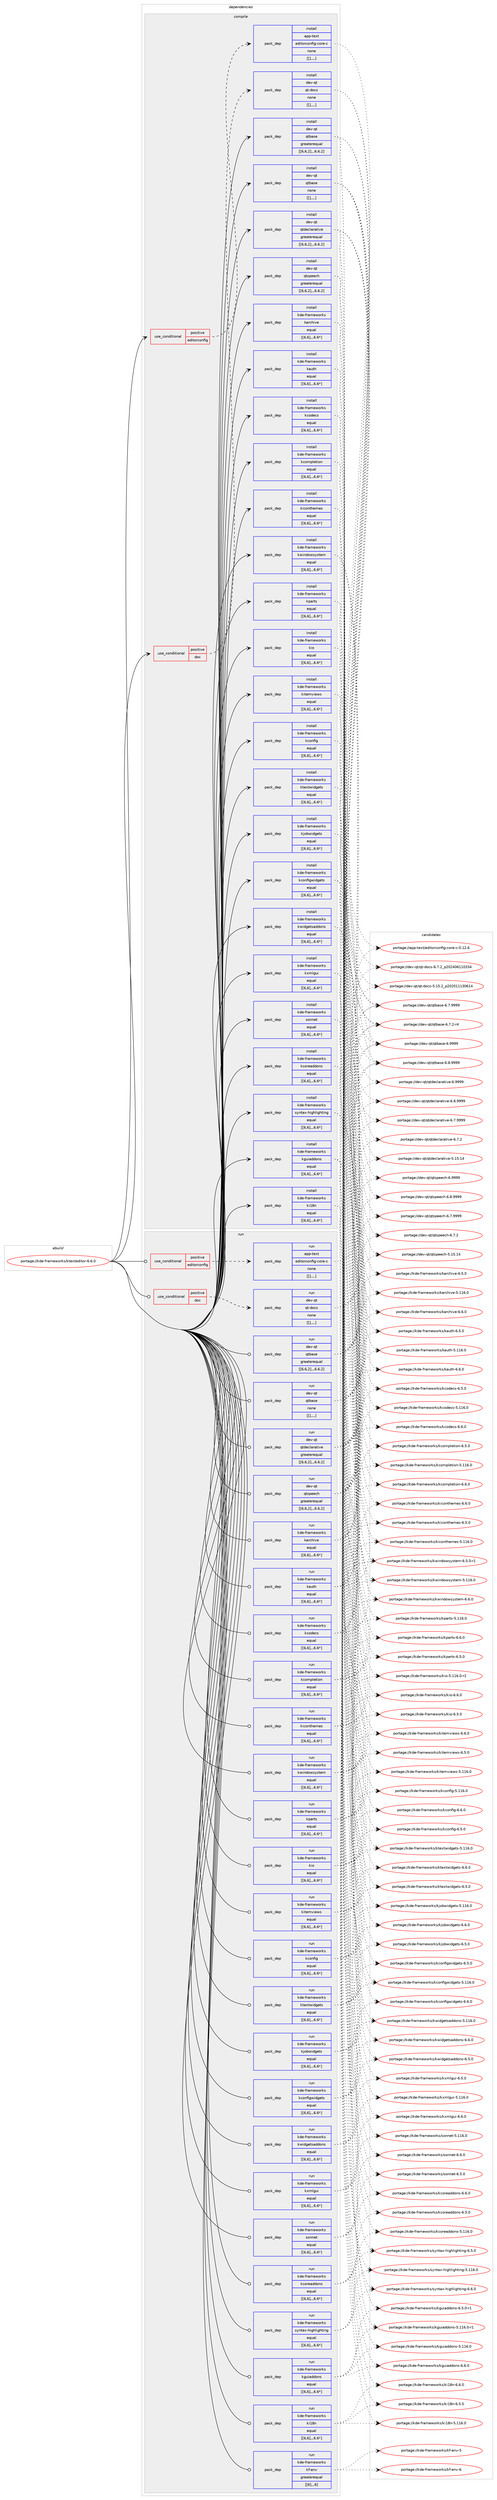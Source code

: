 digraph prolog {

# *************
# Graph options
# *************

newrank=true;
concentrate=true;
compound=true;
graph [rankdir=LR,fontname=Helvetica,fontsize=10,ranksep=1.5];#, ranksep=2.5, nodesep=0.2];
edge  [arrowhead=vee];
node  [fontname=Helvetica,fontsize=10];

# **********
# The ebuild
# **********

subgraph cluster_leftcol {
color=gray;
label=<<i>ebuild</i>>;
id [label="portage://kde-frameworks/ktexteditor-6.6.0", color=red, width=4, href="../kde-frameworks/ktexteditor-6.6.0.svg"];
}

# ****************
# The dependencies
# ****************

subgraph cluster_midcol {
color=gray;
label=<<i>dependencies</i>>;
subgraph cluster_compile {
fillcolor="#eeeeee";
style=filled;
label=<<i>compile</i>>;
subgraph cond70441 {
dependency275736 [label=<<TABLE BORDER="0" CELLBORDER="1" CELLSPACING="0" CELLPADDING="4"><TR><TD ROWSPAN="3" CELLPADDING="10">use_conditional</TD></TR><TR><TD>positive</TD></TR><TR><TD>doc</TD></TR></TABLE>>, shape=none, color=red];
subgraph pack203178 {
dependency275737 [label=<<TABLE BORDER="0" CELLBORDER="1" CELLSPACING="0" CELLPADDING="4" WIDTH="220"><TR><TD ROWSPAN="6" CELLPADDING="30">pack_dep</TD></TR><TR><TD WIDTH="110">install</TD></TR><TR><TD>dev-qt</TD></TR><TR><TD>qt-docs</TD></TR><TR><TD>none</TD></TR><TR><TD>[[],,,,]</TD></TR></TABLE>>, shape=none, color=blue];
}
dependency275736:e -> dependency275737:w [weight=20,style="dashed",arrowhead="vee"];
}
id:e -> dependency275736:w [weight=20,style="solid",arrowhead="vee"];
subgraph cond70442 {
dependency275738 [label=<<TABLE BORDER="0" CELLBORDER="1" CELLSPACING="0" CELLPADDING="4"><TR><TD ROWSPAN="3" CELLPADDING="10">use_conditional</TD></TR><TR><TD>positive</TD></TR><TR><TD>editorconfig</TD></TR></TABLE>>, shape=none, color=red];
subgraph pack203179 {
dependency275739 [label=<<TABLE BORDER="0" CELLBORDER="1" CELLSPACING="0" CELLPADDING="4" WIDTH="220"><TR><TD ROWSPAN="6" CELLPADDING="30">pack_dep</TD></TR><TR><TD WIDTH="110">install</TD></TR><TR><TD>app-text</TD></TR><TR><TD>editorconfig-core-c</TD></TR><TR><TD>none</TD></TR><TR><TD>[[],,,,]</TD></TR></TABLE>>, shape=none, color=blue];
}
dependency275738:e -> dependency275739:w [weight=20,style="dashed",arrowhead="vee"];
}
id:e -> dependency275738:w [weight=20,style="solid",arrowhead="vee"];
subgraph pack203180 {
dependency275740 [label=<<TABLE BORDER="0" CELLBORDER="1" CELLSPACING="0" CELLPADDING="4" WIDTH="220"><TR><TD ROWSPAN="6" CELLPADDING="30">pack_dep</TD></TR><TR><TD WIDTH="110">install</TD></TR><TR><TD>dev-qt</TD></TR><TR><TD>qtbase</TD></TR><TR><TD>greaterequal</TD></TR><TR><TD>[[6,6,2],,,6.6.2]</TD></TR></TABLE>>, shape=none, color=blue];
}
id:e -> dependency275740:w [weight=20,style="solid",arrowhead="vee"];
subgraph pack203181 {
dependency275741 [label=<<TABLE BORDER="0" CELLBORDER="1" CELLSPACING="0" CELLPADDING="4" WIDTH="220"><TR><TD ROWSPAN="6" CELLPADDING="30">pack_dep</TD></TR><TR><TD WIDTH="110">install</TD></TR><TR><TD>dev-qt</TD></TR><TR><TD>qtbase</TD></TR><TR><TD>none</TD></TR><TR><TD>[[],,,,]</TD></TR></TABLE>>, shape=none, color=blue];
}
id:e -> dependency275741:w [weight=20,style="solid",arrowhead="vee"];
subgraph pack203182 {
dependency275742 [label=<<TABLE BORDER="0" CELLBORDER="1" CELLSPACING="0" CELLPADDING="4" WIDTH="220"><TR><TD ROWSPAN="6" CELLPADDING="30">pack_dep</TD></TR><TR><TD WIDTH="110">install</TD></TR><TR><TD>dev-qt</TD></TR><TR><TD>qtdeclarative</TD></TR><TR><TD>greaterequal</TD></TR><TR><TD>[[6,6,2],,,6.6.2]</TD></TR></TABLE>>, shape=none, color=blue];
}
id:e -> dependency275742:w [weight=20,style="solid",arrowhead="vee"];
subgraph pack203183 {
dependency275743 [label=<<TABLE BORDER="0" CELLBORDER="1" CELLSPACING="0" CELLPADDING="4" WIDTH="220"><TR><TD ROWSPAN="6" CELLPADDING="30">pack_dep</TD></TR><TR><TD WIDTH="110">install</TD></TR><TR><TD>dev-qt</TD></TR><TR><TD>qtspeech</TD></TR><TR><TD>greaterequal</TD></TR><TR><TD>[[6,6,2],,,6.6.2]</TD></TR></TABLE>>, shape=none, color=blue];
}
id:e -> dependency275743:w [weight=20,style="solid",arrowhead="vee"];
subgraph pack203184 {
dependency275744 [label=<<TABLE BORDER="0" CELLBORDER="1" CELLSPACING="0" CELLPADDING="4" WIDTH="220"><TR><TD ROWSPAN="6" CELLPADDING="30">pack_dep</TD></TR><TR><TD WIDTH="110">install</TD></TR><TR><TD>kde-frameworks</TD></TR><TR><TD>karchive</TD></TR><TR><TD>equal</TD></TR><TR><TD>[[6,6],,,6.6*]</TD></TR></TABLE>>, shape=none, color=blue];
}
id:e -> dependency275744:w [weight=20,style="solid",arrowhead="vee"];
subgraph pack203185 {
dependency275745 [label=<<TABLE BORDER="0" CELLBORDER="1" CELLSPACING="0" CELLPADDING="4" WIDTH="220"><TR><TD ROWSPAN="6" CELLPADDING="30">pack_dep</TD></TR><TR><TD WIDTH="110">install</TD></TR><TR><TD>kde-frameworks</TD></TR><TR><TD>kauth</TD></TR><TR><TD>equal</TD></TR><TR><TD>[[6,6],,,6.6*]</TD></TR></TABLE>>, shape=none, color=blue];
}
id:e -> dependency275745:w [weight=20,style="solid",arrowhead="vee"];
subgraph pack203186 {
dependency275746 [label=<<TABLE BORDER="0" CELLBORDER="1" CELLSPACING="0" CELLPADDING="4" WIDTH="220"><TR><TD ROWSPAN="6" CELLPADDING="30">pack_dep</TD></TR><TR><TD WIDTH="110">install</TD></TR><TR><TD>kde-frameworks</TD></TR><TR><TD>kcodecs</TD></TR><TR><TD>equal</TD></TR><TR><TD>[[6,6],,,6.6*]</TD></TR></TABLE>>, shape=none, color=blue];
}
id:e -> dependency275746:w [weight=20,style="solid",arrowhead="vee"];
subgraph pack203187 {
dependency275747 [label=<<TABLE BORDER="0" CELLBORDER="1" CELLSPACING="0" CELLPADDING="4" WIDTH="220"><TR><TD ROWSPAN="6" CELLPADDING="30">pack_dep</TD></TR><TR><TD WIDTH="110">install</TD></TR><TR><TD>kde-frameworks</TD></TR><TR><TD>kcompletion</TD></TR><TR><TD>equal</TD></TR><TR><TD>[[6,6],,,6.6*]</TD></TR></TABLE>>, shape=none, color=blue];
}
id:e -> dependency275747:w [weight=20,style="solid",arrowhead="vee"];
subgraph pack203188 {
dependency275748 [label=<<TABLE BORDER="0" CELLBORDER="1" CELLSPACING="0" CELLPADDING="4" WIDTH="220"><TR><TD ROWSPAN="6" CELLPADDING="30">pack_dep</TD></TR><TR><TD WIDTH="110">install</TD></TR><TR><TD>kde-frameworks</TD></TR><TR><TD>kconfig</TD></TR><TR><TD>equal</TD></TR><TR><TD>[[6,6],,,6.6*]</TD></TR></TABLE>>, shape=none, color=blue];
}
id:e -> dependency275748:w [weight=20,style="solid",arrowhead="vee"];
subgraph pack203189 {
dependency275749 [label=<<TABLE BORDER="0" CELLBORDER="1" CELLSPACING="0" CELLPADDING="4" WIDTH="220"><TR><TD ROWSPAN="6" CELLPADDING="30">pack_dep</TD></TR><TR><TD WIDTH="110">install</TD></TR><TR><TD>kde-frameworks</TD></TR><TR><TD>kconfigwidgets</TD></TR><TR><TD>equal</TD></TR><TR><TD>[[6,6],,,6.6*]</TD></TR></TABLE>>, shape=none, color=blue];
}
id:e -> dependency275749:w [weight=20,style="solid",arrowhead="vee"];
subgraph pack203190 {
dependency275750 [label=<<TABLE BORDER="0" CELLBORDER="1" CELLSPACING="0" CELLPADDING="4" WIDTH="220"><TR><TD ROWSPAN="6" CELLPADDING="30">pack_dep</TD></TR><TR><TD WIDTH="110">install</TD></TR><TR><TD>kde-frameworks</TD></TR><TR><TD>kcoreaddons</TD></TR><TR><TD>equal</TD></TR><TR><TD>[[6,6],,,6.6*]</TD></TR></TABLE>>, shape=none, color=blue];
}
id:e -> dependency275750:w [weight=20,style="solid",arrowhead="vee"];
subgraph pack203191 {
dependency275751 [label=<<TABLE BORDER="0" CELLBORDER="1" CELLSPACING="0" CELLPADDING="4" WIDTH="220"><TR><TD ROWSPAN="6" CELLPADDING="30">pack_dep</TD></TR><TR><TD WIDTH="110">install</TD></TR><TR><TD>kde-frameworks</TD></TR><TR><TD>kguiaddons</TD></TR><TR><TD>equal</TD></TR><TR><TD>[[6,6],,,6.6*]</TD></TR></TABLE>>, shape=none, color=blue];
}
id:e -> dependency275751:w [weight=20,style="solid",arrowhead="vee"];
subgraph pack203192 {
dependency275752 [label=<<TABLE BORDER="0" CELLBORDER="1" CELLSPACING="0" CELLPADDING="4" WIDTH="220"><TR><TD ROWSPAN="6" CELLPADDING="30">pack_dep</TD></TR><TR><TD WIDTH="110">install</TD></TR><TR><TD>kde-frameworks</TD></TR><TR><TD>ki18n</TD></TR><TR><TD>equal</TD></TR><TR><TD>[[6,6],,,6.6*]</TD></TR></TABLE>>, shape=none, color=blue];
}
id:e -> dependency275752:w [weight=20,style="solid",arrowhead="vee"];
subgraph pack203193 {
dependency275753 [label=<<TABLE BORDER="0" CELLBORDER="1" CELLSPACING="0" CELLPADDING="4" WIDTH="220"><TR><TD ROWSPAN="6" CELLPADDING="30">pack_dep</TD></TR><TR><TD WIDTH="110">install</TD></TR><TR><TD>kde-frameworks</TD></TR><TR><TD>kiconthemes</TD></TR><TR><TD>equal</TD></TR><TR><TD>[[6,6],,,6.6*]</TD></TR></TABLE>>, shape=none, color=blue];
}
id:e -> dependency275753:w [weight=20,style="solid",arrowhead="vee"];
subgraph pack203194 {
dependency275754 [label=<<TABLE BORDER="0" CELLBORDER="1" CELLSPACING="0" CELLPADDING="4" WIDTH="220"><TR><TD ROWSPAN="6" CELLPADDING="30">pack_dep</TD></TR><TR><TD WIDTH="110">install</TD></TR><TR><TD>kde-frameworks</TD></TR><TR><TD>kio</TD></TR><TR><TD>equal</TD></TR><TR><TD>[[6,6],,,6.6*]</TD></TR></TABLE>>, shape=none, color=blue];
}
id:e -> dependency275754:w [weight=20,style="solid",arrowhead="vee"];
subgraph pack203195 {
dependency275755 [label=<<TABLE BORDER="0" CELLBORDER="1" CELLSPACING="0" CELLPADDING="4" WIDTH="220"><TR><TD ROWSPAN="6" CELLPADDING="30">pack_dep</TD></TR><TR><TD WIDTH="110">install</TD></TR><TR><TD>kde-frameworks</TD></TR><TR><TD>kitemviews</TD></TR><TR><TD>equal</TD></TR><TR><TD>[[6,6],,,6.6*]</TD></TR></TABLE>>, shape=none, color=blue];
}
id:e -> dependency275755:w [weight=20,style="solid",arrowhead="vee"];
subgraph pack203196 {
dependency275756 [label=<<TABLE BORDER="0" CELLBORDER="1" CELLSPACING="0" CELLPADDING="4" WIDTH="220"><TR><TD ROWSPAN="6" CELLPADDING="30">pack_dep</TD></TR><TR><TD WIDTH="110">install</TD></TR><TR><TD>kde-frameworks</TD></TR><TR><TD>kjobwidgets</TD></TR><TR><TD>equal</TD></TR><TR><TD>[[6,6],,,6.6*]</TD></TR></TABLE>>, shape=none, color=blue];
}
id:e -> dependency275756:w [weight=20,style="solid",arrowhead="vee"];
subgraph pack203197 {
dependency275757 [label=<<TABLE BORDER="0" CELLBORDER="1" CELLSPACING="0" CELLPADDING="4" WIDTH="220"><TR><TD ROWSPAN="6" CELLPADDING="30">pack_dep</TD></TR><TR><TD WIDTH="110">install</TD></TR><TR><TD>kde-frameworks</TD></TR><TR><TD>kparts</TD></TR><TR><TD>equal</TD></TR><TR><TD>[[6,6],,,6.6*]</TD></TR></TABLE>>, shape=none, color=blue];
}
id:e -> dependency275757:w [weight=20,style="solid",arrowhead="vee"];
subgraph pack203198 {
dependency275758 [label=<<TABLE BORDER="0" CELLBORDER="1" CELLSPACING="0" CELLPADDING="4" WIDTH="220"><TR><TD ROWSPAN="6" CELLPADDING="30">pack_dep</TD></TR><TR><TD WIDTH="110">install</TD></TR><TR><TD>kde-frameworks</TD></TR><TR><TD>ktextwidgets</TD></TR><TR><TD>equal</TD></TR><TR><TD>[[6,6],,,6.6*]</TD></TR></TABLE>>, shape=none, color=blue];
}
id:e -> dependency275758:w [weight=20,style="solid",arrowhead="vee"];
subgraph pack203199 {
dependency275759 [label=<<TABLE BORDER="0" CELLBORDER="1" CELLSPACING="0" CELLPADDING="4" WIDTH="220"><TR><TD ROWSPAN="6" CELLPADDING="30">pack_dep</TD></TR><TR><TD WIDTH="110">install</TD></TR><TR><TD>kde-frameworks</TD></TR><TR><TD>kwidgetsaddons</TD></TR><TR><TD>equal</TD></TR><TR><TD>[[6,6],,,6.6*]</TD></TR></TABLE>>, shape=none, color=blue];
}
id:e -> dependency275759:w [weight=20,style="solid",arrowhead="vee"];
subgraph pack203200 {
dependency275760 [label=<<TABLE BORDER="0" CELLBORDER="1" CELLSPACING="0" CELLPADDING="4" WIDTH="220"><TR><TD ROWSPAN="6" CELLPADDING="30">pack_dep</TD></TR><TR><TD WIDTH="110">install</TD></TR><TR><TD>kde-frameworks</TD></TR><TR><TD>kwindowsystem</TD></TR><TR><TD>equal</TD></TR><TR><TD>[[6,6],,,6.6*]</TD></TR></TABLE>>, shape=none, color=blue];
}
id:e -> dependency275760:w [weight=20,style="solid",arrowhead="vee"];
subgraph pack203201 {
dependency275761 [label=<<TABLE BORDER="0" CELLBORDER="1" CELLSPACING="0" CELLPADDING="4" WIDTH="220"><TR><TD ROWSPAN="6" CELLPADDING="30">pack_dep</TD></TR><TR><TD WIDTH="110">install</TD></TR><TR><TD>kde-frameworks</TD></TR><TR><TD>kxmlgui</TD></TR><TR><TD>equal</TD></TR><TR><TD>[[6,6],,,6.6*]</TD></TR></TABLE>>, shape=none, color=blue];
}
id:e -> dependency275761:w [weight=20,style="solid",arrowhead="vee"];
subgraph pack203202 {
dependency275762 [label=<<TABLE BORDER="0" CELLBORDER="1" CELLSPACING="0" CELLPADDING="4" WIDTH="220"><TR><TD ROWSPAN="6" CELLPADDING="30">pack_dep</TD></TR><TR><TD WIDTH="110">install</TD></TR><TR><TD>kde-frameworks</TD></TR><TR><TD>sonnet</TD></TR><TR><TD>equal</TD></TR><TR><TD>[[6,6],,,6.6*]</TD></TR></TABLE>>, shape=none, color=blue];
}
id:e -> dependency275762:w [weight=20,style="solid",arrowhead="vee"];
subgraph pack203203 {
dependency275763 [label=<<TABLE BORDER="0" CELLBORDER="1" CELLSPACING="0" CELLPADDING="4" WIDTH="220"><TR><TD ROWSPAN="6" CELLPADDING="30">pack_dep</TD></TR><TR><TD WIDTH="110">install</TD></TR><TR><TD>kde-frameworks</TD></TR><TR><TD>syntax-highlighting</TD></TR><TR><TD>equal</TD></TR><TR><TD>[[6,6],,,6.6*]</TD></TR></TABLE>>, shape=none, color=blue];
}
id:e -> dependency275763:w [weight=20,style="solid",arrowhead="vee"];
}
subgraph cluster_compileandrun {
fillcolor="#eeeeee";
style=filled;
label=<<i>compile and run</i>>;
}
subgraph cluster_run {
fillcolor="#eeeeee";
style=filled;
label=<<i>run</i>>;
subgraph cond70443 {
dependency275764 [label=<<TABLE BORDER="0" CELLBORDER="1" CELLSPACING="0" CELLPADDING="4"><TR><TD ROWSPAN="3" CELLPADDING="10">use_conditional</TD></TR><TR><TD>positive</TD></TR><TR><TD>doc</TD></TR></TABLE>>, shape=none, color=red];
subgraph pack203204 {
dependency275765 [label=<<TABLE BORDER="0" CELLBORDER="1" CELLSPACING="0" CELLPADDING="4" WIDTH="220"><TR><TD ROWSPAN="6" CELLPADDING="30">pack_dep</TD></TR><TR><TD WIDTH="110">run</TD></TR><TR><TD>dev-qt</TD></TR><TR><TD>qt-docs</TD></TR><TR><TD>none</TD></TR><TR><TD>[[],,,,]</TD></TR></TABLE>>, shape=none, color=blue];
}
dependency275764:e -> dependency275765:w [weight=20,style="dashed",arrowhead="vee"];
}
id:e -> dependency275764:w [weight=20,style="solid",arrowhead="odot"];
subgraph cond70444 {
dependency275766 [label=<<TABLE BORDER="0" CELLBORDER="1" CELLSPACING="0" CELLPADDING="4"><TR><TD ROWSPAN="3" CELLPADDING="10">use_conditional</TD></TR><TR><TD>positive</TD></TR><TR><TD>editorconfig</TD></TR></TABLE>>, shape=none, color=red];
subgraph pack203205 {
dependency275767 [label=<<TABLE BORDER="0" CELLBORDER="1" CELLSPACING="0" CELLPADDING="4" WIDTH="220"><TR><TD ROWSPAN="6" CELLPADDING="30">pack_dep</TD></TR><TR><TD WIDTH="110">run</TD></TR><TR><TD>app-text</TD></TR><TR><TD>editorconfig-core-c</TD></TR><TR><TD>none</TD></TR><TR><TD>[[],,,,]</TD></TR></TABLE>>, shape=none, color=blue];
}
dependency275766:e -> dependency275767:w [weight=20,style="dashed",arrowhead="vee"];
}
id:e -> dependency275766:w [weight=20,style="solid",arrowhead="odot"];
subgraph pack203206 {
dependency275768 [label=<<TABLE BORDER="0" CELLBORDER="1" CELLSPACING="0" CELLPADDING="4" WIDTH="220"><TR><TD ROWSPAN="6" CELLPADDING="30">pack_dep</TD></TR><TR><TD WIDTH="110">run</TD></TR><TR><TD>dev-qt</TD></TR><TR><TD>qtbase</TD></TR><TR><TD>greaterequal</TD></TR><TR><TD>[[6,6,2],,,6.6.2]</TD></TR></TABLE>>, shape=none, color=blue];
}
id:e -> dependency275768:w [weight=20,style="solid",arrowhead="odot"];
subgraph pack203207 {
dependency275769 [label=<<TABLE BORDER="0" CELLBORDER="1" CELLSPACING="0" CELLPADDING="4" WIDTH="220"><TR><TD ROWSPAN="6" CELLPADDING="30">pack_dep</TD></TR><TR><TD WIDTH="110">run</TD></TR><TR><TD>dev-qt</TD></TR><TR><TD>qtbase</TD></TR><TR><TD>none</TD></TR><TR><TD>[[],,,,]</TD></TR></TABLE>>, shape=none, color=blue];
}
id:e -> dependency275769:w [weight=20,style="solid",arrowhead="odot"];
subgraph pack203208 {
dependency275770 [label=<<TABLE BORDER="0" CELLBORDER="1" CELLSPACING="0" CELLPADDING="4" WIDTH="220"><TR><TD ROWSPAN="6" CELLPADDING="30">pack_dep</TD></TR><TR><TD WIDTH="110">run</TD></TR><TR><TD>dev-qt</TD></TR><TR><TD>qtdeclarative</TD></TR><TR><TD>greaterequal</TD></TR><TR><TD>[[6,6,2],,,6.6.2]</TD></TR></TABLE>>, shape=none, color=blue];
}
id:e -> dependency275770:w [weight=20,style="solid",arrowhead="odot"];
subgraph pack203209 {
dependency275771 [label=<<TABLE BORDER="0" CELLBORDER="1" CELLSPACING="0" CELLPADDING="4" WIDTH="220"><TR><TD ROWSPAN="6" CELLPADDING="30">pack_dep</TD></TR><TR><TD WIDTH="110">run</TD></TR><TR><TD>dev-qt</TD></TR><TR><TD>qtspeech</TD></TR><TR><TD>greaterequal</TD></TR><TR><TD>[[6,6,2],,,6.6.2]</TD></TR></TABLE>>, shape=none, color=blue];
}
id:e -> dependency275771:w [weight=20,style="solid",arrowhead="odot"];
subgraph pack203210 {
dependency275772 [label=<<TABLE BORDER="0" CELLBORDER="1" CELLSPACING="0" CELLPADDING="4" WIDTH="220"><TR><TD ROWSPAN="6" CELLPADDING="30">pack_dep</TD></TR><TR><TD WIDTH="110">run</TD></TR><TR><TD>kde-frameworks</TD></TR><TR><TD>karchive</TD></TR><TR><TD>equal</TD></TR><TR><TD>[[6,6],,,6.6*]</TD></TR></TABLE>>, shape=none, color=blue];
}
id:e -> dependency275772:w [weight=20,style="solid",arrowhead="odot"];
subgraph pack203211 {
dependency275773 [label=<<TABLE BORDER="0" CELLBORDER="1" CELLSPACING="0" CELLPADDING="4" WIDTH="220"><TR><TD ROWSPAN="6" CELLPADDING="30">pack_dep</TD></TR><TR><TD WIDTH="110">run</TD></TR><TR><TD>kde-frameworks</TD></TR><TR><TD>kauth</TD></TR><TR><TD>equal</TD></TR><TR><TD>[[6,6],,,6.6*]</TD></TR></TABLE>>, shape=none, color=blue];
}
id:e -> dependency275773:w [weight=20,style="solid",arrowhead="odot"];
subgraph pack203212 {
dependency275774 [label=<<TABLE BORDER="0" CELLBORDER="1" CELLSPACING="0" CELLPADDING="4" WIDTH="220"><TR><TD ROWSPAN="6" CELLPADDING="30">pack_dep</TD></TR><TR><TD WIDTH="110">run</TD></TR><TR><TD>kde-frameworks</TD></TR><TR><TD>kcodecs</TD></TR><TR><TD>equal</TD></TR><TR><TD>[[6,6],,,6.6*]</TD></TR></TABLE>>, shape=none, color=blue];
}
id:e -> dependency275774:w [weight=20,style="solid",arrowhead="odot"];
subgraph pack203213 {
dependency275775 [label=<<TABLE BORDER="0" CELLBORDER="1" CELLSPACING="0" CELLPADDING="4" WIDTH="220"><TR><TD ROWSPAN="6" CELLPADDING="30">pack_dep</TD></TR><TR><TD WIDTH="110">run</TD></TR><TR><TD>kde-frameworks</TD></TR><TR><TD>kcompletion</TD></TR><TR><TD>equal</TD></TR><TR><TD>[[6,6],,,6.6*]</TD></TR></TABLE>>, shape=none, color=blue];
}
id:e -> dependency275775:w [weight=20,style="solid",arrowhead="odot"];
subgraph pack203214 {
dependency275776 [label=<<TABLE BORDER="0" CELLBORDER="1" CELLSPACING="0" CELLPADDING="4" WIDTH="220"><TR><TD ROWSPAN="6" CELLPADDING="30">pack_dep</TD></TR><TR><TD WIDTH="110">run</TD></TR><TR><TD>kde-frameworks</TD></TR><TR><TD>kconfig</TD></TR><TR><TD>equal</TD></TR><TR><TD>[[6,6],,,6.6*]</TD></TR></TABLE>>, shape=none, color=blue];
}
id:e -> dependency275776:w [weight=20,style="solid",arrowhead="odot"];
subgraph pack203215 {
dependency275777 [label=<<TABLE BORDER="0" CELLBORDER="1" CELLSPACING="0" CELLPADDING="4" WIDTH="220"><TR><TD ROWSPAN="6" CELLPADDING="30">pack_dep</TD></TR><TR><TD WIDTH="110">run</TD></TR><TR><TD>kde-frameworks</TD></TR><TR><TD>kconfigwidgets</TD></TR><TR><TD>equal</TD></TR><TR><TD>[[6,6],,,6.6*]</TD></TR></TABLE>>, shape=none, color=blue];
}
id:e -> dependency275777:w [weight=20,style="solid",arrowhead="odot"];
subgraph pack203216 {
dependency275778 [label=<<TABLE BORDER="0" CELLBORDER="1" CELLSPACING="0" CELLPADDING="4" WIDTH="220"><TR><TD ROWSPAN="6" CELLPADDING="30">pack_dep</TD></TR><TR><TD WIDTH="110">run</TD></TR><TR><TD>kde-frameworks</TD></TR><TR><TD>kcoreaddons</TD></TR><TR><TD>equal</TD></TR><TR><TD>[[6,6],,,6.6*]</TD></TR></TABLE>>, shape=none, color=blue];
}
id:e -> dependency275778:w [weight=20,style="solid",arrowhead="odot"];
subgraph pack203217 {
dependency275779 [label=<<TABLE BORDER="0" CELLBORDER="1" CELLSPACING="0" CELLPADDING="4" WIDTH="220"><TR><TD ROWSPAN="6" CELLPADDING="30">pack_dep</TD></TR><TR><TD WIDTH="110">run</TD></TR><TR><TD>kde-frameworks</TD></TR><TR><TD>kf-env</TD></TR><TR><TD>greaterequal</TD></TR><TR><TD>[[6],,,6]</TD></TR></TABLE>>, shape=none, color=blue];
}
id:e -> dependency275779:w [weight=20,style="solid",arrowhead="odot"];
subgraph pack203218 {
dependency275780 [label=<<TABLE BORDER="0" CELLBORDER="1" CELLSPACING="0" CELLPADDING="4" WIDTH="220"><TR><TD ROWSPAN="6" CELLPADDING="30">pack_dep</TD></TR><TR><TD WIDTH="110">run</TD></TR><TR><TD>kde-frameworks</TD></TR><TR><TD>kguiaddons</TD></TR><TR><TD>equal</TD></TR><TR><TD>[[6,6],,,6.6*]</TD></TR></TABLE>>, shape=none, color=blue];
}
id:e -> dependency275780:w [weight=20,style="solid",arrowhead="odot"];
subgraph pack203219 {
dependency275781 [label=<<TABLE BORDER="0" CELLBORDER="1" CELLSPACING="0" CELLPADDING="4" WIDTH="220"><TR><TD ROWSPAN="6" CELLPADDING="30">pack_dep</TD></TR><TR><TD WIDTH="110">run</TD></TR><TR><TD>kde-frameworks</TD></TR><TR><TD>ki18n</TD></TR><TR><TD>equal</TD></TR><TR><TD>[[6,6],,,6.6*]</TD></TR></TABLE>>, shape=none, color=blue];
}
id:e -> dependency275781:w [weight=20,style="solid",arrowhead="odot"];
subgraph pack203220 {
dependency275782 [label=<<TABLE BORDER="0" CELLBORDER="1" CELLSPACING="0" CELLPADDING="4" WIDTH="220"><TR><TD ROWSPAN="6" CELLPADDING="30">pack_dep</TD></TR><TR><TD WIDTH="110">run</TD></TR><TR><TD>kde-frameworks</TD></TR><TR><TD>kiconthemes</TD></TR><TR><TD>equal</TD></TR><TR><TD>[[6,6],,,6.6*]</TD></TR></TABLE>>, shape=none, color=blue];
}
id:e -> dependency275782:w [weight=20,style="solid",arrowhead="odot"];
subgraph pack203221 {
dependency275783 [label=<<TABLE BORDER="0" CELLBORDER="1" CELLSPACING="0" CELLPADDING="4" WIDTH="220"><TR><TD ROWSPAN="6" CELLPADDING="30">pack_dep</TD></TR><TR><TD WIDTH="110">run</TD></TR><TR><TD>kde-frameworks</TD></TR><TR><TD>kio</TD></TR><TR><TD>equal</TD></TR><TR><TD>[[6,6],,,6.6*]</TD></TR></TABLE>>, shape=none, color=blue];
}
id:e -> dependency275783:w [weight=20,style="solid",arrowhead="odot"];
subgraph pack203222 {
dependency275784 [label=<<TABLE BORDER="0" CELLBORDER="1" CELLSPACING="0" CELLPADDING="4" WIDTH="220"><TR><TD ROWSPAN="6" CELLPADDING="30">pack_dep</TD></TR><TR><TD WIDTH="110">run</TD></TR><TR><TD>kde-frameworks</TD></TR><TR><TD>kitemviews</TD></TR><TR><TD>equal</TD></TR><TR><TD>[[6,6],,,6.6*]</TD></TR></TABLE>>, shape=none, color=blue];
}
id:e -> dependency275784:w [weight=20,style="solid",arrowhead="odot"];
subgraph pack203223 {
dependency275785 [label=<<TABLE BORDER="0" CELLBORDER="1" CELLSPACING="0" CELLPADDING="4" WIDTH="220"><TR><TD ROWSPAN="6" CELLPADDING="30">pack_dep</TD></TR><TR><TD WIDTH="110">run</TD></TR><TR><TD>kde-frameworks</TD></TR><TR><TD>kjobwidgets</TD></TR><TR><TD>equal</TD></TR><TR><TD>[[6,6],,,6.6*]</TD></TR></TABLE>>, shape=none, color=blue];
}
id:e -> dependency275785:w [weight=20,style="solid",arrowhead="odot"];
subgraph pack203224 {
dependency275786 [label=<<TABLE BORDER="0" CELLBORDER="1" CELLSPACING="0" CELLPADDING="4" WIDTH="220"><TR><TD ROWSPAN="6" CELLPADDING="30">pack_dep</TD></TR><TR><TD WIDTH="110">run</TD></TR><TR><TD>kde-frameworks</TD></TR><TR><TD>kparts</TD></TR><TR><TD>equal</TD></TR><TR><TD>[[6,6],,,6.6*]</TD></TR></TABLE>>, shape=none, color=blue];
}
id:e -> dependency275786:w [weight=20,style="solid",arrowhead="odot"];
subgraph pack203225 {
dependency275787 [label=<<TABLE BORDER="0" CELLBORDER="1" CELLSPACING="0" CELLPADDING="4" WIDTH="220"><TR><TD ROWSPAN="6" CELLPADDING="30">pack_dep</TD></TR><TR><TD WIDTH="110">run</TD></TR><TR><TD>kde-frameworks</TD></TR><TR><TD>ktextwidgets</TD></TR><TR><TD>equal</TD></TR><TR><TD>[[6,6],,,6.6*]</TD></TR></TABLE>>, shape=none, color=blue];
}
id:e -> dependency275787:w [weight=20,style="solid",arrowhead="odot"];
subgraph pack203226 {
dependency275788 [label=<<TABLE BORDER="0" CELLBORDER="1" CELLSPACING="0" CELLPADDING="4" WIDTH="220"><TR><TD ROWSPAN="6" CELLPADDING="30">pack_dep</TD></TR><TR><TD WIDTH="110">run</TD></TR><TR><TD>kde-frameworks</TD></TR><TR><TD>kwidgetsaddons</TD></TR><TR><TD>equal</TD></TR><TR><TD>[[6,6],,,6.6*]</TD></TR></TABLE>>, shape=none, color=blue];
}
id:e -> dependency275788:w [weight=20,style="solid",arrowhead="odot"];
subgraph pack203227 {
dependency275789 [label=<<TABLE BORDER="0" CELLBORDER="1" CELLSPACING="0" CELLPADDING="4" WIDTH="220"><TR><TD ROWSPAN="6" CELLPADDING="30">pack_dep</TD></TR><TR><TD WIDTH="110">run</TD></TR><TR><TD>kde-frameworks</TD></TR><TR><TD>kwindowsystem</TD></TR><TR><TD>equal</TD></TR><TR><TD>[[6,6],,,6.6*]</TD></TR></TABLE>>, shape=none, color=blue];
}
id:e -> dependency275789:w [weight=20,style="solid",arrowhead="odot"];
subgraph pack203228 {
dependency275790 [label=<<TABLE BORDER="0" CELLBORDER="1" CELLSPACING="0" CELLPADDING="4" WIDTH="220"><TR><TD ROWSPAN="6" CELLPADDING="30">pack_dep</TD></TR><TR><TD WIDTH="110">run</TD></TR><TR><TD>kde-frameworks</TD></TR><TR><TD>kxmlgui</TD></TR><TR><TD>equal</TD></TR><TR><TD>[[6,6],,,6.6*]</TD></TR></TABLE>>, shape=none, color=blue];
}
id:e -> dependency275790:w [weight=20,style="solid",arrowhead="odot"];
subgraph pack203229 {
dependency275791 [label=<<TABLE BORDER="0" CELLBORDER="1" CELLSPACING="0" CELLPADDING="4" WIDTH="220"><TR><TD ROWSPAN="6" CELLPADDING="30">pack_dep</TD></TR><TR><TD WIDTH="110">run</TD></TR><TR><TD>kde-frameworks</TD></TR><TR><TD>sonnet</TD></TR><TR><TD>equal</TD></TR><TR><TD>[[6,6],,,6.6*]</TD></TR></TABLE>>, shape=none, color=blue];
}
id:e -> dependency275791:w [weight=20,style="solid",arrowhead="odot"];
subgraph pack203230 {
dependency275792 [label=<<TABLE BORDER="0" CELLBORDER="1" CELLSPACING="0" CELLPADDING="4" WIDTH="220"><TR><TD ROWSPAN="6" CELLPADDING="30">pack_dep</TD></TR><TR><TD WIDTH="110">run</TD></TR><TR><TD>kde-frameworks</TD></TR><TR><TD>syntax-highlighting</TD></TR><TR><TD>equal</TD></TR><TR><TD>[[6,6],,,6.6*]</TD></TR></TABLE>>, shape=none, color=blue];
}
id:e -> dependency275792:w [weight=20,style="solid",arrowhead="odot"];
}
}

# **************
# The candidates
# **************

subgraph cluster_choices {
rank=same;
color=gray;
label=<<i>candidates</i>>;

subgraph choice203178 {
color=black;
nodesep=1;
choice1001011184511311647113116451001119911545544655465095112504850524854494948515152 [label="portage://dev-qt/qt-docs-6.7.2_p202406110334", color=red, width=4,href="../dev-qt/qt-docs-6.7.2_p202406110334.svg"];
choice100101118451131164711311645100111991154553464953465095112504850484949495148544952 [label="portage://dev-qt/qt-docs-5.15.2_p202011130614", color=red, width=4,href="../dev-qt/qt-docs-5.15.2_p202011130614.svg"];
dependency275737:e -> choice1001011184511311647113116451001119911545544655465095112504850524854494948515152:w [style=dotted,weight="100"];
dependency275737:e -> choice100101118451131164711311645100111991154553464953465095112504850484949495148544952:w [style=dotted,weight="100"];
}
subgraph choice203179 {
color=black;
nodesep=1;
choice971121124511610112011647101100105116111114991111101021051034599111114101459945484649504654 [label="portage://app-text/editorconfig-core-c-0.12.6", color=red, width=4,href="../app-text/editorconfig-core-c-0.12.6.svg"];
dependency275739:e -> choice971121124511610112011647101100105116111114991111101021051034599111114101459945484649504654:w [style=dotted,weight="100"];
}
subgraph choice203180 {
color=black;
nodesep=1;
choice1001011184511311647113116989711510145544657575757 [label="portage://dev-qt/qtbase-6.9999", color=red, width=4,href="../dev-qt/qtbase-6.9999.svg"];
choice10010111845113116471131169897115101455446564657575757 [label="portage://dev-qt/qtbase-6.8.9999", color=red, width=4,href="../dev-qt/qtbase-6.8.9999.svg"];
choice10010111845113116471131169897115101455446554657575757 [label="portage://dev-qt/qtbase-6.7.9999", color=red, width=4,href="../dev-qt/qtbase-6.7.9999.svg"];
choice100101118451131164711311698971151014554465546504511452 [label="portage://dev-qt/qtbase-6.7.2-r4", color=red, width=4,href="../dev-qt/qtbase-6.7.2-r4.svg"];
dependency275740:e -> choice1001011184511311647113116989711510145544657575757:w [style=dotted,weight="100"];
dependency275740:e -> choice10010111845113116471131169897115101455446564657575757:w [style=dotted,weight="100"];
dependency275740:e -> choice10010111845113116471131169897115101455446554657575757:w [style=dotted,weight="100"];
dependency275740:e -> choice100101118451131164711311698971151014554465546504511452:w [style=dotted,weight="100"];
}
subgraph choice203181 {
color=black;
nodesep=1;
choice1001011184511311647113116989711510145544657575757 [label="portage://dev-qt/qtbase-6.9999", color=red, width=4,href="../dev-qt/qtbase-6.9999.svg"];
choice10010111845113116471131169897115101455446564657575757 [label="portage://dev-qt/qtbase-6.8.9999", color=red, width=4,href="../dev-qt/qtbase-6.8.9999.svg"];
choice10010111845113116471131169897115101455446554657575757 [label="portage://dev-qt/qtbase-6.7.9999", color=red, width=4,href="../dev-qt/qtbase-6.7.9999.svg"];
choice100101118451131164711311698971151014554465546504511452 [label="portage://dev-qt/qtbase-6.7.2-r4", color=red, width=4,href="../dev-qt/qtbase-6.7.2-r4.svg"];
dependency275741:e -> choice1001011184511311647113116989711510145544657575757:w [style=dotted,weight="100"];
dependency275741:e -> choice10010111845113116471131169897115101455446564657575757:w [style=dotted,weight="100"];
dependency275741:e -> choice10010111845113116471131169897115101455446554657575757:w [style=dotted,weight="100"];
dependency275741:e -> choice100101118451131164711311698971151014554465546504511452:w [style=dotted,weight="100"];
}
subgraph choice203182 {
color=black;
nodesep=1;
choice100101118451131164711311610010199108971149711610511810145544657575757 [label="portage://dev-qt/qtdeclarative-6.9999", color=red, width=4,href="../dev-qt/qtdeclarative-6.9999.svg"];
choice1001011184511311647113116100101991089711497116105118101455446564657575757 [label="portage://dev-qt/qtdeclarative-6.8.9999", color=red, width=4,href="../dev-qt/qtdeclarative-6.8.9999.svg"];
choice1001011184511311647113116100101991089711497116105118101455446554657575757 [label="portage://dev-qt/qtdeclarative-6.7.9999", color=red, width=4,href="../dev-qt/qtdeclarative-6.7.9999.svg"];
choice1001011184511311647113116100101991089711497116105118101455446554650 [label="portage://dev-qt/qtdeclarative-6.7.2", color=red, width=4,href="../dev-qt/qtdeclarative-6.7.2.svg"];
choice10010111845113116471131161001019910897114971161051181014553464953464952 [label="portage://dev-qt/qtdeclarative-5.15.14", color=red, width=4,href="../dev-qt/qtdeclarative-5.15.14.svg"];
dependency275742:e -> choice100101118451131164711311610010199108971149711610511810145544657575757:w [style=dotted,weight="100"];
dependency275742:e -> choice1001011184511311647113116100101991089711497116105118101455446564657575757:w [style=dotted,weight="100"];
dependency275742:e -> choice1001011184511311647113116100101991089711497116105118101455446554657575757:w [style=dotted,weight="100"];
dependency275742:e -> choice1001011184511311647113116100101991089711497116105118101455446554650:w [style=dotted,weight="100"];
dependency275742:e -> choice10010111845113116471131161001019910897114971161051181014553464953464952:w [style=dotted,weight="100"];
}
subgraph choice203183 {
color=black;
nodesep=1;
choice10010111845113116471131161151121011019910445544657575757 [label="portage://dev-qt/qtspeech-6.9999", color=red, width=4,href="../dev-qt/qtspeech-6.9999.svg"];
choice100101118451131164711311611511210110199104455446564657575757 [label="portage://dev-qt/qtspeech-6.8.9999", color=red, width=4,href="../dev-qt/qtspeech-6.8.9999.svg"];
choice100101118451131164711311611511210110199104455446554657575757 [label="portage://dev-qt/qtspeech-6.7.9999", color=red, width=4,href="../dev-qt/qtspeech-6.7.9999.svg"];
choice100101118451131164711311611511210110199104455446554650 [label="portage://dev-qt/qtspeech-6.7.2", color=red, width=4,href="../dev-qt/qtspeech-6.7.2.svg"];
choice1001011184511311647113116115112101101991044553464953464952 [label="portage://dev-qt/qtspeech-5.15.14", color=red, width=4,href="../dev-qt/qtspeech-5.15.14.svg"];
dependency275743:e -> choice10010111845113116471131161151121011019910445544657575757:w [style=dotted,weight="100"];
dependency275743:e -> choice100101118451131164711311611511210110199104455446564657575757:w [style=dotted,weight="100"];
dependency275743:e -> choice100101118451131164711311611511210110199104455446554657575757:w [style=dotted,weight="100"];
dependency275743:e -> choice100101118451131164711311611511210110199104455446554650:w [style=dotted,weight="100"];
dependency275743:e -> choice1001011184511311647113116115112101101991044553464953464952:w [style=dotted,weight="100"];
}
subgraph choice203184 {
color=black;
nodesep=1;
choice1071001014510211497109101119111114107115471079711499104105118101455446544648 [label="portage://kde-frameworks/karchive-6.6.0", color=red, width=4,href="../kde-frameworks/karchive-6.6.0.svg"];
choice1071001014510211497109101119111114107115471079711499104105118101455446534648 [label="portage://kde-frameworks/karchive-6.5.0", color=red, width=4,href="../kde-frameworks/karchive-6.5.0.svg"];
choice10710010145102114971091011191111141071154710797114991041051181014553464949544648 [label="portage://kde-frameworks/karchive-5.116.0", color=red, width=4,href="../kde-frameworks/karchive-5.116.0.svg"];
dependency275744:e -> choice1071001014510211497109101119111114107115471079711499104105118101455446544648:w [style=dotted,weight="100"];
dependency275744:e -> choice1071001014510211497109101119111114107115471079711499104105118101455446534648:w [style=dotted,weight="100"];
dependency275744:e -> choice10710010145102114971091011191111141071154710797114991041051181014553464949544648:w [style=dotted,weight="100"];
}
subgraph choice203185 {
color=black;
nodesep=1;
choice10710010145102114971091011191111141071154710797117116104455446544648 [label="portage://kde-frameworks/kauth-6.6.0", color=red, width=4,href="../kde-frameworks/kauth-6.6.0.svg"];
choice10710010145102114971091011191111141071154710797117116104455446534648 [label="portage://kde-frameworks/kauth-6.5.0", color=red, width=4,href="../kde-frameworks/kauth-6.5.0.svg"];
choice107100101451021149710910111911111410711547107971171161044553464949544648 [label="portage://kde-frameworks/kauth-5.116.0", color=red, width=4,href="../kde-frameworks/kauth-5.116.0.svg"];
dependency275745:e -> choice10710010145102114971091011191111141071154710797117116104455446544648:w [style=dotted,weight="100"];
dependency275745:e -> choice10710010145102114971091011191111141071154710797117116104455446534648:w [style=dotted,weight="100"];
dependency275745:e -> choice107100101451021149710910111911111410711547107971171161044553464949544648:w [style=dotted,weight="100"];
}
subgraph choice203186 {
color=black;
nodesep=1;
choice1071001014510211497109101119111114107115471079911110010199115455446544648 [label="portage://kde-frameworks/kcodecs-6.6.0", color=red, width=4,href="../kde-frameworks/kcodecs-6.6.0.svg"];
choice1071001014510211497109101119111114107115471079911110010199115455446534648 [label="portage://kde-frameworks/kcodecs-6.5.0", color=red, width=4,href="../kde-frameworks/kcodecs-6.5.0.svg"];
choice10710010145102114971091011191111141071154710799111100101991154553464949544648 [label="portage://kde-frameworks/kcodecs-5.116.0", color=red, width=4,href="../kde-frameworks/kcodecs-5.116.0.svg"];
dependency275746:e -> choice1071001014510211497109101119111114107115471079911110010199115455446544648:w [style=dotted,weight="100"];
dependency275746:e -> choice1071001014510211497109101119111114107115471079911110010199115455446534648:w [style=dotted,weight="100"];
dependency275746:e -> choice10710010145102114971091011191111141071154710799111100101991154553464949544648:w [style=dotted,weight="100"];
}
subgraph choice203187 {
color=black;
nodesep=1;
choice10710010145102114971091011191111141071154710799111109112108101116105111110455446544648 [label="portage://kde-frameworks/kcompletion-6.6.0", color=red, width=4,href="../kde-frameworks/kcompletion-6.6.0.svg"];
choice10710010145102114971091011191111141071154710799111109112108101116105111110455446534648 [label="portage://kde-frameworks/kcompletion-6.5.0", color=red, width=4,href="../kde-frameworks/kcompletion-6.5.0.svg"];
choice107100101451021149710910111911111410711547107991111091121081011161051111104553464949544648 [label="portage://kde-frameworks/kcompletion-5.116.0", color=red, width=4,href="../kde-frameworks/kcompletion-5.116.0.svg"];
dependency275747:e -> choice10710010145102114971091011191111141071154710799111109112108101116105111110455446544648:w [style=dotted,weight="100"];
dependency275747:e -> choice10710010145102114971091011191111141071154710799111109112108101116105111110455446534648:w [style=dotted,weight="100"];
dependency275747:e -> choice107100101451021149710910111911111410711547107991111091121081011161051111104553464949544648:w [style=dotted,weight="100"];
}
subgraph choice203188 {
color=black;
nodesep=1;
choice10710010145102114971091011191111141071154710799111110102105103455446544648 [label="portage://kde-frameworks/kconfig-6.6.0", color=red, width=4,href="../kde-frameworks/kconfig-6.6.0.svg"];
choice10710010145102114971091011191111141071154710799111110102105103455446534648 [label="portage://kde-frameworks/kconfig-6.5.0", color=red, width=4,href="../kde-frameworks/kconfig-6.5.0.svg"];
choice107100101451021149710910111911111410711547107991111101021051034553464949544648 [label="portage://kde-frameworks/kconfig-5.116.0", color=red, width=4,href="../kde-frameworks/kconfig-5.116.0.svg"];
dependency275748:e -> choice10710010145102114971091011191111141071154710799111110102105103455446544648:w [style=dotted,weight="100"];
dependency275748:e -> choice10710010145102114971091011191111141071154710799111110102105103455446534648:w [style=dotted,weight="100"];
dependency275748:e -> choice107100101451021149710910111911111410711547107991111101021051034553464949544648:w [style=dotted,weight="100"];
}
subgraph choice203189 {
color=black;
nodesep=1;
choice10710010145102114971091011191111141071154710799111110102105103119105100103101116115455446544648 [label="portage://kde-frameworks/kconfigwidgets-6.6.0", color=red, width=4,href="../kde-frameworks/kconfigwidgets-6.6.0.svg"];
choice10710010145102114971091011191111141071154710799111110102105103119105100103101116115455446534648 [label="portage://kde-frameworks/kconfigwidgets-6.5.0", color=red, width=4,href="../kde-frameworks/kconfigwidgets-6.5.0.svg"];
choice107100101451021149710910111911111410711547107991111101021051031191051001031011161154553464949544648 [label="portage://kde-frameworks/kconfigwidgets-5.116.0", color=red, width=4,href="../kde-frameworks/kconfigwidgets-5.116.0.svg"];
dependency275749:e -> choice10710010145102114971091011191111141071154710799111110102105103119105100103101116115455446544648:w [style=dotted,weight="100"];
dependency275749:e -> choice10710010145102114971091011191111141071154710799111110102105103119105100103101116115455446534648:w [style=dotted,weight="100"];
dependency275749:e -> choice107100101451021149710910111911111410711547107991111101021051031191051001031011161154553464949544648:w [style=dotted,weight="100"];
}
subgraph choice203190 {
color=black;
nodesep=1;
choice1071001014510211497109101119111114107115471079911111410197100100111110115455446544648 [label="portage://kde-frameworks/kcoreaddons-6.6.0", color=red, width=4,href="../kde-frameworks/kcoreaddons-6.6.0.svg"];
choice1071001014510211497109101119111114107115471079911111410197100100111110115455446534648 [label="portage://kde-frameworks/kcoreaddons-6.5.0", color=red, width=4,href="../kde-frameworks/kcoreaddons-6.5.0.svg"];
choice10710010145102114971091011191111141071154710799111114101971001001111101154553464949544648 [label="portage://kde-frameworks/kcoreaddons-5.116.0", color=red, width=4,href="../kde-frameworks/kcoreaddons-5.116.0.svg"];
dependency275750:e -> choice1071001014510211497109101119111114107115471079911111410197100100111110115455446544648:w [style=dotted,weight="100"];
dependency275750:e -> choice1071001014510211497109101119111114107115471079911111410197100100111110115455446534648:w [style=dotted,weight="100"];
dependency275750:e -> choice10710010145102114971091011191111141071154710799111114101971001001111101154553464949544648:w [style=dotted,weight="100"];
}
subgraph choice203191 {
color=black;
nodesep=1;
choice10710010145102114971091011191111141071154710710311710597100100111110115455446544648 [label="portage://kde-frameworks/kguiaddons-6.6.0", color=red, width=4,href="../kde-frameworks/kguiaddons-6.6.0.svg"];
choice107100101451021149710910111911111410711547107103117105971001001111101154554465346484511449 [label="portage://kde-frameworks/kguiaddons-6.5.0-r1", color=red, width=4,href="../kde-frameworks/kguiaddons-6.5.0-r1.svg"];
choice1071001014510211497109101119111114107115471071031171059710010011111011545534649495446484511449 [label="portage://kde-frameworks/kguiaddons-5.116.0-r1", color=red, width=4,href="../kde-frameworks/kguiaddons-5.116.0-r1.svg"];
choice107100101451021149710910111911111410711547107103117105971001001111101154553464949544648 [label="portage://kde-frameworks/kguiaddons-5.116.0", color=red, width=4,href="../kde-frameworks/kguiaddons-5.116.0.svg"];
dependency275751:e -> choice10710010145102114971091011191111141071154710710311710597100100111110115455446544648:w [style=dotted,weight="100"];
dependency275751:e -> choice107100101451021149710910111911111410711547107103117105971001001111101154554465346484511449:w [style=dotted,weight="100"];
dependency275751:e -> choice1071001014510211497109101119111114107115471071031171059710010011111011545534649495446484511449:w [style=dotted,weight="100"];
dependency275751:e -> choice107100101451021149710910111911111410711547107103117105971001001111101154553464949544648:w [style=dotted,weight="100"];
}
subgraph choice203192 {
color=black;
nodesep=1;
choice1071001014510211497109101119111114107115471071054956110455446544648 [label="portage://kde-frameworks/ki18n-6.6.0", color=red, width=4,href="../kde-frameworks/ki18n-6.6.0.svg"];
choice1071001014510211497109101119111114107115471071054956110455446534648 [label="portage://kde-frameworks/ki18n-6.5.0", color=red, width=4,href="../kde-frameworks/ki18n-6.5.0.svg"];
choice10710010145102114971091011191111141071154710710549561104553464949544648 [label="portage://kde-frameworks/ki18n-5.116.0", color=red, width=4,href="../kde-frameworks/ki18n-5.116.0.svg"];
dependency275752:e -> choice1071001014510211497109101119111114107115471071054956110455446544648:w [style=dotted,weight="100"];
dependency275752:e -> choice1071001014510211497109101119111114107115471071054956110455446534648:w [style=dotted,weight="100"];
dependency275752:e -> choice10710010145102114971091011191111141071154710710549561104553464949544648:w [style=dotted,weight="100"];
}
subgraph choice203193 {
color=black;
nodesep=1;
choice10710010145102114971091011191111141071154710710599111110116104101109101115455446544648 [label="portage://kde-frameworks/kiconthemes-6.6.0", color=red, width=4,href="../kde-frameworks/kiconthemes-6.6.0.svg"];
choice10710010145102114971091011191111141071154710710599111110116104101109101115455446534648 [label="portage://kde-frameworks/kiconthemes-6.5.0", color=red, width=4,href="../kde-frameworks/kiconthemes-6.5.0.svg"];
choice107100101451021149710910111911111410711547107105991111101161041011091011154553464949544648 [label="portage://kde-frameworks/kiconthemes-5.116.0", color=red, width=4,href="../kde-frameworks/kiconthemes-5.116.0.svg"];
dependency275753:e -> choice10710010145102114971091011191111141071154710710599111110116104101109101115455446544648:w [style=dotted,weight="100"];
dependency275753:e -> choice10710010145102114971091011191111141071154710710599111110116104101109101115455446534648:w [style=dotted,weight="100"];
dependency275753:e -> choice107100101451021149710910111911111410711547107105991111101161041011091011154553464949544648:w [style=dotted,weight="100"];
}
subgraph choice203194 {
color=black;
nodesep=1;
choice107100101451021149710910111911111410711547107105111455446544648 [label="portage://kde-frameworks/kio-6.6.0", color=red, width=4,href="../kde-frameworks/kio-6.6.0.svg"];
choice107100101451021149710910111911111410711547107105111455446534648 [label="portage://kde-frameworks/kio-6.5.0", color=red, width=4,href="../kde-frameworks/kio-6.5.0.svg"];
choice10710010145102114971091011191111141071154710710511145534649495446484511450 [label="portage://kde-frameworks/kio-5.116.0-r2", color=red, width=4,href="../kde-frameworks/kio-5.116.0-r2.svg"];
dependency275754:e -> choice107100101451021149710910111911111410711547107105111455446544648:w [style=dotted,weight="100"];
dependency275754:e -> choice107100101451021149710910111911111410711547107105111455446534648:w [style=dotted,weight="100"];
dependency275754:e -> choice10710010145102114971091011191111141071154710710511145534649495446484511450:w [style=dotted,weight="100"];
}
subgraph choice203195 {
color=black;
nodesep=1;
choice107100101451021149710910111911111410711547107105116101109118105101119115455446544648 [label="portage://kde-frameworks/kitemviews-6.6.0", color=red, width=4,href="../kde-frameworks/kitemviews-6.6.0.svg"];
choice107100101451021149710910111911111410711547107105116101109118105101119115455446534648 [label="portage://kde-frameworks/kitemviews-6.5.0", color=red, width=4,href="../kde-frameworks/kitemviews-6.5.0.svg"];
choice1071001014510211497109101119111114107115471071051161011091181051011191154553464949544648 [label="portage://kde-frameworks/kitemviews-5.116.0", color=red, width=4,href="../kde-frameworks/kitemviews-5.116.0.svg"];
dependency275755:e -> choice107100101451021149710910111911111410711547107105116101109118105101119115455446544648:w [style=dotted,weight="100"];
dependency275755:e -> choice107100101451021149710910111911111410711547107105116101109118105101119115455446534648:w [style=dotted,weight="100"];
dependency275755:e -> choice1071001014510211497109101119111114107115471071051161011091181051011191154553464949544648:w [style=dotted,weight="100"];
}
subgraph choice203196 {
color=black;
nodesep=1;
choice10710010145102114971091011191111141071154710710611198119105100103101116115455446544648 [label="portage://kde-frameworks/kjobwidgets-6.6.0", color=red, width=4,href="../kde-frameworks/kjobwidgets-6.6.0.svg"];
choice10710010145102114971091011191111141071154710710611198119105100103101116115455446534648 [label="portage://kde-frameworks/kjobwidgets-6.5.0", color=red, width=4,href="../kde-frameworks/kjobwidgets-6.5.0.svg"];
choice107100101451021149710910111911111410711547107106111981191051001031011161154553464949544648 [label="portage://kde-frameworks/kjobwidgets-5.116.0", color=red, width=4,href="../kde-frameworks/kjobwidgets-5.116.0.svg"];
dependency275756:e -> choice10710010145102114971091011191111141071154710710611198119105100103101116115455446544648:w [style=dotted,weight="100"];
dependency275756:e -> choice10710010145102114971091011191111141071154710710611198119105100103101116115455446534648:w [style=dotted,weight="100"];
dependency275756:e -> choice107100101451021149710910111911111410711547107106111981191051001031011161154553464949544648:w [style=dotted,weight="100"];
}
subgraph choice203197 {
color=black;
nodesep=1;
choice10710010145102114971091011191111141071154710711297114116115455446544648 [label="portage://kde-frameworks/kparts-6.6.0", color=red, width=4,href="../kde-frameworks/kparts-6.6.0.svg"];
choice10710010145102114971091011191111141071154710711297114116115455446534648 [label="portage://kde-frameworks/kparts-6.5.0", color=red, width=4,href="../kde-frameworks/kparts-6.5.0.svg"];
choice107100101451021149710910111911111410711547107112971141161154553464949544648 [label="portage://kde-frameworks/kparts-5.116.0", color=red, width=4,href="../kde-frameworks/kparts-5.116.0.svg"];
dependency275757:e -> choice10710010145102114971091011191111141071154710711297114116115455446544648:w [style=dotted,weight="100"];
dependency275757:e -> choice10710010145102114971091011191111141071154710711297114116115455446534648:w [style=dotted,weight="100"];
dependency275757:e -> choice107100101451021149710910111911111410711547107112971141161154553464949544648:w [style=dotted,weight="100"];
}
subgraph choice203198 {
color=black;
nodesep=1;
choice107100101451021149710910111911111410711547107116101120116119105100103101116115455446544648 [label="portage://kde-frameworks/ktextwidgets-6.6.0", color=red, width=4,href="../kde-frameworks/ktextwidgets-6.6.0.svg"];
choice107100101451021149710910111911111410711547107116101120116119105100103101116115455446534648 [label="portage://kde-frameworks/ktextwidgets-6.5.0", color=red, width=4,href="../kde-frameworks/ktextwidgets-6.5.0.svg"];
choice1071001014510211497109101119111114107115471071161011201161191051001031011161154553464949544648 [label="portage://kde-frameworks/ktextwidgets-5.116.0", color=red, width=4,href="../kde-frameworks/ktextwidgets-5.116.0.svg"];
dependency275758:e -> choice107100101451021149710910111911111410711547107116101120116119105100103101116115455446544648:w [style=dotted,weight="100"];
dependency275758:e -> choice107100101451021149710910111911111410711547107116101120116119105100103101116115455446534648:w [style=dotted,weight="100"];
dependency275758:e -> choice1071001014510211497109101119111114107115471071161011201161191051001031011161154553464949544648:w [style=dotted,weight="100"];
}
subgraph choice203199 {
color=black;
nodesep=1;
choice10710010145102114971091011191111141071154710711910510010310111611597100100111110115455446544648 [label="portage://kde-frameworks/kwidgetsaddons-6.6.0", color=red, width=4,href="../kde-frameworks/kwidgetsaddons-6.6.0.svg"];
choice10710010145102114971091011191111141071154710711910510010310111611597100100111110115455446534648 [label="portage://kde-frameworks/kwidgetsaddons-6.5.0", color=red, width=4,href="../kde-frameworks/kwidgetsaddons-6.5.0.svg"];
choice107100101451021149710910111911111410711547107119105100103101116115971001001111101154553464949544648 [label="portage://kde-frameworks/kwidgetsaddons-5.116.0", color=red, width=4,href="../kde-frameworks/kwidgetsaddons-5.116.0.svg"];
dependency275759:e -> choice10710010145102114971091011191111141071154710711910510010310111611597100100111110115455446544648:w [style=dotted,weight="100"];
dependency275759:e -> choice10710010145102114971091011191111141071154710711910510010310111611597100100111110115455446534648:w [style=dotted,weight="100"];
dependency275759:e -> choice107100101451021149710910111911111410711547107119105100103101116115971001001111101154553464949544648:w [style=dotted,weight="100"];
}
subgraph choice203200 {
color=black;
nodesep=1;
choice107100101451021149710910111911111410711547107119105110100111119115121115116101109455446544648 [label="portage://kde-frameworks/kwindowsystem-6.6.0", color=red, width=4,href="../kde-frameworks/kwindowsystem-6.6.0.svg"];
choice1071001014510211497109101119111114107115471071191051101001111191151211151161011094554465346484511449 [label="portage://kde-frameworks/kwindowsystem-6.5.0-r1", color=red, width=4,href="../kde-frameworks/kwindowsystem-6.5.0-r1.svg"];
choice1071001014510211497109101119111114107115471071191051101001111191151211151161011094553464949544648 [label="portage://kde-frameworks/kwindowsystem-5.116.0", color=red, width=4,href="../kde-frameworks/kwindowsystem-5.116.0.svg"];
dependency275760:e -> choice107100101451021149710910111911111410711547107119105110100111119115121115116101109455446544648:w [style=dotted,weight="100"];
dependency275760:e -> choice1071001014510211497109101119111114107115471071191051101001111191151211151161011094554465346484511449:w [style=dotted,weight="100"];
dependency275760:e -> choice1071001014510211497109101119111114107115471071191051101001111191151211151161011094553464949544648:w [style=dotted,weight="100"];
}
subgraph choice203201 {
color=black;
nodesep=1;
choice107100101451021149710910111911111410711547107120109108103117105455446544648 [label="portage://kde-frameworks/kxmlgui-6.6.0", color=red, width=4,href="../kde-frameworks/kxmlgui-6.6.0.svg"];
choice107100101451021149710910111911111410711547107120109108103117105455446534648 [label="portage://kde-frameworks/kxmlgui-6.5.0", color=red, width=4,href="../kde-frameworks/kxmlgui-6.5.0.svg"];
choice1071001014510211497109101119111114107115471071201091081031171054553464949544648 [label="portage://kde-frameworks/kxmlgui-5.116.0", color=red, width=4,href="../kde-frameworks/kxmlgui-5.116.0.svg"];
dependency275761:e -> choice107100101451021149710910111911111410711547107120109108103117105455446544648:w [style=dotted,weight="100"];
dependency275761:e -> choice107100101451021149710910111911111410711547107120109108103117105455446534648:w [style=dotted,weight="100"];
dependency275761:e -> choice1071001014510211497109101119111114107115471071201091081031171054553464949544648:w [style=dotted,weight="100"];
}
subgraph choice203202 {
color=black;
nodesep=1;
choice107100101451021149710910111911111410711547115111110110101116455446544648 [label="portage://kde-frameworks/sonnet-6.6.0", color=red, width=4,href="../kde-frameworks/sonnet-6.6.0.svg"];
choice107100101451021149710910111911111410711547115111110110101116455446534648 [label="portage://kde-frameworks/sonnet-6.5.0", color=red, width=4,href="../kde-frameworks/sonnet-6.5.0.svg"];
choice1071001014510211497109101119111114107115471151111101101011164553464949544648 [label="portage://kde-frameworks/sonnet-5.116.0", color=red, width=4,href="../kde-frameworks/sonnet-5.116.0.svg"];
dependency275762:e -> choice107100101451021149710910111911111410711547115111110110101116455446544648:w [style=dotted,weight="100"];
dependency275762:e -> choice107100101451021149710910111911111410711547115111110110101116455446534648:w [style=dotted,weight="100"];
dependency275762:e -> choice1071001014510211497109101119111114107115471151111101101011164553464949544648:w [style=dotted,weight="100"];
}
subgraph choice203203 {
color=black;
nodesep=1;
choice1071001014510211497109101119111114107115471151211101169712045104105103104108105103104116105110103455446544648 [label="portage://kde-frameworks/syntax-highlighting-6.6.0", color=red, width=4,href="../kde-frameworks/syntax-highlighting-6.6.0.svg"];
choice1071001014510211497109101119111114107115471151211101169712045104105103104108105103104116105110103455446534648 [label="portage://kde-frameworks/syntax-highlighting-6.5.0", color=red, width=4,href="../kde-frameworks/syntax-highlighting-6.5.0.svg"];
choice10710010145102114971091011191111141071154711512111011697120451041051031041081051031041161051101034553464949544648 [label="portage://kde-frameworks/syntax-highlighting-5.116.0", color=red, width=4,href="../kde-frameworks/syntax-highlighting-5.116.0.svg"];
dependency275763:e -> choice1071001014510211497109101119111114107115471151211101169712045104105103104108105103104116105110103455446544648:w [style=dotted,weight="100"];
dependency275763:e -> choice1071001014510211497109101119111114107115471151211101169712045104105103104108105103104116105110103455446534648:w [style=dotted,weight="100"];
dependency275763:e -> choice10710010145102114971091011191111141071154711512111011697120451041051031041081051031041161051101034553464949544648:w [style=dotted,weight="100"];
}
subgraph choice203204 {
color=black;
nodesep=1;
choice1001011184511311647113116451001119911545544655465095112504850524854494948515152 [label="portage://dev-qt/qt-docs-6.7.2_p202406110334", color=red, width=4,href="../dev-qt/qt-docs-6.7.2_p202406110334.svg"];
choice100101118451131164711311645100111991154553464953465095112504850484949495148544952 [label="portage://dev-qt/qt-docs-5.15.2_p202011130614", color=red, width=4,href="../dev-qt/qt-docs-5.15.2_p202011130614.svg"];
dependency275765:e -> choice1001011184511311647113116451001119911545544655465095112504850524854494948515152:w [style=dotted,weight="100"];
dependency275765:e -> choice100101118451131164711311645100111991154553464953465095112504850484949495148544952:w [style=dotted,weight="100"];
}
subgraph choice203205 {
color=black;
nodesep=1;
choice971121124511610112011647101100105116111114991111101021051034599111114101459945484649504654 [label="portage://app-text/editorconfig-core-c-0.12.6", color=red, width=4,href="../app-text/editorconfig-core-c-0.12.6.svg"];
dependency275767:e -> choice971121124511610112011647101100105116111114991111101021051034599111114101459945484649504654:w [style=dotted,weight="100"];
}
subgraph choice203206 {
color=black;
nodesep=1;
choice1001011184511311647113116989711510145544657575757 [label="portage://dev-qt/qtbase-6.9999", color=red, width=4,href="../dev-qt/qtbase-6.9999.svg"];
choice10010111845113116471131169897115101455446564657575757 [label="portage://dev-qt/qtbase-6.8.9999", color=red, width=4,href="../dev-qt/qtbase-6.8.9999.svg"];
choice10010111845113116471131169897115101455446554657575757 [label="portage://dev-qt/qtbase-6.7.9999", color=red, width=4,href="../dev-qt/qtbase-6.7.9999.svg"];
choice100101118451131164711311698971151014554465546504511452 [label="portage://dev-qt/qtbase-6.7.2-r4", color=red, width=4,href="../dev-qt/qtbase-6.7.2-r4.svg"];
dependency275768:e -> choice1001011184511311647113116989711510145544657575757:w [style=dotted,weight="100"];
dependency275768:e -> choice10010111845113116471131169897115101455446564657575757:w [style=dotted,weight="100"];
dependency275768:e -> choice10010111845113116471131169897115101455446554657575757:w [style=dotted,weight="100"];
dependency275768:e -> choice100101118451131164711311698971151014554465546504511452:w [style=dotted,weight="100"];
}
subgraph choice203207 {
color=black;
nodesep=1;
choice1001011184511311647113116989711510145544657575757 [label="portage://dev-qt/qtbase-6.9999", color=red, width=4,href="../dev-qt/qtbase-6.9999.svg"];
choice10010111845113116471131169897115101455446564657575757 [label="portage://dev-qt/qtbase-6.8.9999", color=red, width=4,href="../dev-qt/qtbase-6.8.9999.svg"];
choice10010111845113116471131169897115101455446554657575757 [label="portage://dev-qt/qtbase-6.7.9999", color=red, width=4,href="../dev-qt/qtbase-6.7.9999.svg"];
choice100101118451131164711311698971151014554465546504511452 [label="portage://dev-qt/qtbase-6.7.2-r4", color=red, width=4,href="../dev-qt/qtbase-6.7.2-r4.svg"];
dependency275769:e -> choice1001011184511311647113116989711510145544657575757:w [style=dotted,weight="100"];
dependency275769:e -> choice10010111845113116471131169897115101455446564657575757:w [style=dotted,weight="100"];
dependency275769:e -> choice10010111845113116471131169897115101455446554657575757:w [style=dotted,weight="100"];
dependency275769:e -> choice100101118451131164711311698971151014554465546504511452:w [style=dotted,weight="100"];
}
subgraph choice203208 {
color=black;
nodesep=1;
choice100101118451131164711311610010199108971149711610511810145544657575757 [label="portage://dev-qt/qtdeclarative-6.9999", color=red, width=4,href="../dev-qt/qtdeclarative-6.9999.svg"];
choice1001011184511311647113116100101991089711497116105118101455446564657575757 [label="portage://dev-qt/qtdeclarative-6.8.9999", color=red, width=4,href="../dev-qt/qtdeclarative-6.8.9999.svg"];
choice1001011184511311647113116100101991089711497116105118101455446554657575757 [label="portage://dev-qt/qtdeclarative-6.7.9999", color=red, width=4,href="../dev-qt/qtdeclarative-6.7.9999.svg"];
choice1001011184511311647113116100101991089711497116105118101455446554650 [label="portage://dev-qt/qtdeclarative-6.7.2", color=red, width=4,href="../dev-qt/qtdeclarative-6.7.2.svg"];
choice10010111845113116471131161001019910897114971161051181014553464953464952 [label="portage://dev-qt/qtdeclarative-5.15.14", color=red, width=4,href="../dev-qt/qtdeclarative-5.15.14.svg"];
dependency275770:e -> choice100101118451131164711311610010199108971149711610511810145544657575757:w [style=dotted,weight="100"];
dependency275770:e -> choice1001011184511311647113116100101991089711497116105118101455446564657575757:w [style=dotted,weight="100"];
dependency275770:e -> choice1001011184511311647113116100101991089711497116105118101455446554657575757:w [style=dotted,weight="100"];
dependency275770:e -> choice1001011184511311647113116100101991089711497116105118101455446554650:w [style=dotted,weight="100"];
dependency275770:e -> choice10010111845113116471131161001019910897114971161051181014553464953464952:w [style=dotted,weight="100"];
}
subgraph choice203209 {
color=black;
nodesep=1;
choice10010111845113116471131161151121011019910445544657575757 [label="portage://dev-qt/qtspeech-6.9999", color=red, width=4,href="../dev-qt/qtspeech-6.9999.svg"];
choice100101118451131164711311611511210110199104455446564657575757 [label="portage://dev-qt/qtspeech-6.8.9999", color=red, width=4,href="../dev-qt/qtspeech-6.8.9999.svg"];
choice100101118451131164711311611511210110199104455446554657575757 [label="portage://dev-qt/qtspeech-6.7.9999", color=red, width=4,href="../dev-qt/qtspeech-6.7.9999.svg"];
choice100101118451131164711311611511210110199104455446554650 [label="portage://dev-qt/qtspeech-6.7.2", color=red, width=4,href="../dev-qt/qtspeech-6.7.2.svg"];
choice1001011184511311647113116115112101101991044553464953464952 [label="portage://dev-qt/qtspeech-5.15.14", color=red, width=4,href="../dev-qt/qtspeech-5.15.14.svg"];
dependency275771:e -> choice10010111845113116471131161151121011019910445544657575757:w [style=dotted,weight="100"];
dependency275771:e -> choice100101118451131164711311611511210110199104455446564657575757:w [style=dotted,weight="100"];
dependency275771:e -> choice100101118451131164711311611511210110199104455446554657575757:w [style=dotted,weight="100"];
dependency275771:e -> choice100101118451131164711311611511210110199104455446554650:w [style=dotted,weight="100"];
dependency275771:e -> choice1001011184511311647113116115112101101991044553464953464952:w [style=dotted,weight="100"];
}
subgraph choice203210 {
color=black;
nodesep=1;
choice1071001014510211497109101119111114107115471079711499104105118101455446544648 [label="portage://kde-frameworks/karchive-6.6.0", color=red, width=4,href="../kde-frameworks/karchive-6.6.0.svg"];
choice1071001014510211497109101119111114107115471079711499104105118101455446534648 [label="portage://kde-frameworks/karchive-6.5.0", color=red, width=4,href="../kde-frameworks/karchive-6.5.0.svg"];
choice10710010145102114971091011191111141071154710797114991041051181014553464949544648 [label="portage://kde-frameworks/karchive-5.116.0", color=red, width=4,href="../kde-frameworks/karchive-5.116.0.svg"];
dependency275772:e -> choice1071001014510211497109101119111114107115471079711499104105118101455446544648:w [style=dotted,weight="100"];
dependency275772:e -> choice1071001014510211497109101119111114107115471079711499104105118101455446534648:w [style=dotted,weight="100"];
dependency275772:e -> choice10710010145102114971091011191111141071154710797114991041051181014553464949544648:w [style=dotted,weight="100"];
}
subgraph choice203211 {
color=black;
nodesep=1;
choice10710010145102114971091011191111141071154710797117116104455446544648 [label="portage://kde-frameworks/kauth-6.6.0", color=red, width=4,href="../kde-frameworks/kauth-6.6.0.svg"];
choice10710010145102114971091011191111141071154710797117116104455446534648 [label="portage://kde-frameworks/kauth-6.5.0", color=red, width=4,href="../kde-frameworks/kauth-6.5.0.svg"];
choice107100101451021149710910111911111410711547107971171161044553464949544648 [label="portage://kde-frameworks/kauth-5.116.0", color=red, width=4,href="../kde-frameworks/kauth-5.116.0.svg"];
dependency275773:e -> choice10710010145102114971091011191111141071154710797117116104455446544648:w [style=dotted,weight="100"];
dependency275773:e -> choice10710010145102114971091011191111141071154710797117116104455446534648:w [style=dotted,weight="100"];
dependency275773:e -> choice107100101451021149710910111911111410711547107971171161044553464949544648:w [style=dotted,weight="100"];
}
subgraph choice203212 {
color=black;
nodesep=1;
choice1071001014510211497109101119111114107115471079911110010199115455446544648 [label="portage://kde-frameworks/kcodecs-6.6.0", color=red, width=4,href="../kde-frameworks/kcodecs-6.6.0.svg"];
choice1071001014510211497109101119111114107115471079911110010199115455446534648 [label="portage://kde-frameworks/kcodecs-6.5.0", color=red, width=4,href="../kde-frameworks/kcodecs-6.5.0.svg"];
choice10710010145102114971091011191111141071154710799111100101991154553464949544648 [label="portage://kde-frameworks/kcodecs-5.116.0", color=red, width=4,href="../kde-frameworks/kcodecs-5.116.0.svg"];
dependency275774:e -> choice1071001014510211497109101119111114107115471079911110010199115455446544648:w [style=dotted,weight="100"];
dependency275774:e -> choice1071001014510211497109101119111114107115471079911110010199115455446534648:w [style=dotted,weight="100"];
dependency275774:e -> choice10710010145102114971091011191111141071154710799111100101991154553464949544648:w [style=dotted,weight="100"];
}
subgraph choice203213 {
color=black;
nodesep=1;
choice10710010145102114971091011191111141071154710799111109112108101116105111110455446544648 [label="portage://kde-frameworks/kcompletion-6.6.0", color=red, width=4,href="../kde-frameworks/kcompletion-6.6.0.svg"];
choice10710010145102114971091011191111141071154710799111109112108101116105111110455446534648 [label="portage://kde-frameworks/kcompletion-6.5.0", color=red, width=4,href="../kde-frameworks/kcompletion-6.5.0.svg"];
choice107100101451021149710910111911111410711547107991111091121081011161051111104553464949544648 [label="portage://kde-frameworks/kcompletion-5.116.0", color=red, width=4,href="../kde-frameworks/kcompletion-5.116.0.svg"];
dependency275775:e -> choice10710010145102114971091011191111141071154710799111109112108101116105111110455446544648:w [style=dotted,weight="100"];
dependency275775:e -> choice10710010145102114971091011191111141071154710799111109112108101116105111110455446534648:w [style=dotted,weight="100"];
dependency275775:e -> choice107100101451021149710910111911111410711547107991111091121081011161051111104553464949544648:w [style=dotted,weight="100"];
}
subgraph choice203214 {
color=black;
nodesep=1;
choice10710010145102114971091011191111141071154710799111110102105103455446544648 [label="portage://kde-frameworks/kconfig-6.6.0", color=red, width=4,href="../kde-frameworks/kconfig-6.6.0.svg"];
choice10710010145102114971091011191111141071154710799111110102105103455446534648 [label="portage://kde-frameworks/kconfig-6.5.0", color=red, width=4,href="../kde-frameworks/kconfig-6.5.0.svg"];
choice107100101451021149710910111911111410711547107991111101021051034553464949544648 [label="portage://kde-frameworks/kconfig-5.116.0", color=red, width=4,href="../kde-frameworks/kconfig-5.116.0.svg"];
dependency275776:e -> choice10710010145102114971091011191111141071154710799111110102105103455446544648:w [style=dotted,weight="100"];
dependency275776:e -> choice10710010145102114971091011191111141071154710799111110102105103455446534648:w [style=dotted,weight="100"];
dependency275776:e -> choice107100101451021149710910111911111410711547107991111101021051034553464949544648:w [style=dotted,weight="100"];
}
subgraph choice203215 {
color=black;
nodesep=1;
choice10710010145102114971091011191111141071154710799111110102105103119105100103101116115455446544648 [label="portage://kde-frameworks/kconfigwidgets-6.6.0", color=red, width=4,href="../kde-frameworks/kconfigwidgets-6.6.0.svg"];
choice10710010145102114971091011191111141071154710799111110102105103119105100103101116115455446534648 [label="portage://kde-frameworks/kconfigwidgets-6.5.0", color=red, width=4,href="../kde-frameworks/kconfigwidgets-6.5.0.svg"];
choice107100101451021149710910111911111410711547107991111101021051031191051001031011161154553464949544648 [label="portage://kde-frameworks/kconfigwidgets-5.116.0", color=red, width=4,href="../kde-frameworks/kconfigwidgets-5.116.0.svg"];
dependency275777:e -> choice10710010145102114971091011191111141071154710799111110102105103119105100103101116115455446544648:w [style=dotted,weight="100"];
dependency275777:e -> choice10710010145102114971091011191111141071154710799111110102105103119105100103101116115455446534648:w [style=dotted,weight="100"];
dependency275777:e -> choice107100101451021149710910111911111410711547107991111101021051031191051001031011161154553464949544648:w [style=dotted,weight="100"];
}
subgraph choice203216 {
color=black;
nodesep=1;
choice1071001014510211497109101119111114107115471079911111410197100100111110115455446544648 [label="portage://kde-frameworks/kcoreaddons-6.6.0", color=red, width=4,href="../kde-frameworks/kcoreaddons-6.6.0.svg"];
choice1071001014510211497109101119111114107115471079911111410197100100111110115455446534648 [label="portage://kde-frameworks/kcoreaddons-6.5.0", color=red, width=4,href="../kde-frameworks/kcoreaddons-6.5.0.svg"];
choice10710010145102114971091011191111141071154710799111114101971001001111101154553464949544648 [label="portage://kde-frameworks/kcoreaddons-5.116.0", color=red, width=4,href="../kde-frameworks/kcoreaddons-5.116.0.svg"];
dependency275778:e -> choice1071001014510211497109101119111114107115471079911111410197100100111110115455446544648:w [style=dotted,weight="100"];
dependency275778:e -> choice1071001014510211497109101119111114107115471079911111410197100100111110115455446534648:w [style=dotted,weight="100"];
dependency275778:e -> choice10710010145102114971091011191111141071154710799111114101971001001111101154553464949544648:w [style=dotted,weight="100"];
}
subgraph choice203217 {
color=black;
nodesep=1;
choice107100101451021149710910111911111410711547107102451011101184554 [label="portage://kde-frameworks/kf-env-6", color=red, width=4,href="../kde-frameworks/kf-env-6.svg"];
choice107100101451021149710910111911111410711547107102451011101184553 [label="portage://kde-frameworks/kf-env-5", color=red, width=4,href="../kde-frameworks/kf-env-5.svg"];
dependency275779:e -> choice107100101451021149710910111911111410711547107102451011101184554:w [style=dotted,weight="100"];
dependency275779:e -> choice107100101451021149710910111911111410711547107102451011101184553:w [style=dotted,weight="100"];
}
subgraph choice203218 {
color=black;
nodesep=1;
choice10710010145102114971091011191111141071154710710311710597100100111110115455446544648 [label="portage://kde-frameworks/kguiaddons-6.6.0", color=red, width=4,href="../kde-frameworks/kguiaddons-6.6.0.svg"];
choice107100101451021149710910111911111410711547107103117105971001001111101154554465346484511449 [label="portage://kde-frameworks/kguiaddons-6.5.0-r1", color=red, width=4,href="../kde-frameworks/kguiaddons-6.5.0-r1.svg"];
choice1071001014510211497109101119111114107115471071031171059710010011111011545534649495446484511449 [label="portage://kde-frameworks/kguiaddons-5.116.0-r1", color=red, width=4,href="../kde-frameworks/kguiaddons-5.116.0-r1.svg"];
choice107100101451021149710910111911111410711547107103117105971001001111101154553464949544648 [label="portage://kde-frameworks/kguiaddons-5.116.0", color=red, width=4,href="../kde-frameworks/kguiaddons-5.116.0.svg"];
dependency275780:e -> choice10710010145102114971091011191111141071154710710311710597100100111110115455446544648:w [style=dotted,weight="100"];
dependency275780:e -> choice107100101451021149710910111911111410711547107103117105971001001111101154554465346484511449:w [style=dotted,weight="100"];
dependency275780:e -> choice1071001014510211497109101119111114107115471071031171059710010011111011545534649495446484511449:w [style=dotted,weight="100"];
dependency275780:e -> choice107100101451021149710910111911111410711547107103117105971001001111101154553464949544648:w [style=dotted,weight="100"];
}
subgraph choice203219 {
color=black;
nodesep=1;
choice1071001014510211497109101119111114107115471071054956110455446544648 [label="portage://kde-frameworks/ki18n-6.6.0", color=red, width=4,href="../kde-frameworks/ki18n-6.6.0.svg"];
choice1071001014510211497109101119111114107115471071054956110455446534648 [label="portage://kde-frameworks/ki18n-6.5.0", color=red, width=4,href="../kde-frameworks/ki18n-6.5.0.svg"];
choice10710010145102114971091011191111141071154710710549561104553464949544648 [label="portage://kde-frameworks/ki18n-5.116.0", color=red, width=4,href="../kde-frameworks/ki18n-5.116.0.svg"];
dependency275781:e -> choice1071001014510211497109101119111114107115471071054956110455446544648:w [style=dotted,weight="100"];
dependency275781:e -> choice1071001014510211497109101119111114107115471071054956110455446534648:w [style=dotted,weight="100"];
dependency275781:e -> choice10710010145102114971091011191111141071154710710549561104553464949544648:w [style=dotted,weight="100"];
}
subgraph choice203220 {
color=black;
nodesep=1;
choice10710010145102114971091011191111141071154710710599111110116104101109101115455446544648 [label="portage://kde-frameworks/kiconthemes-6.6.0", color=red, width=4,href="../kde-frameworks/kiconthemes-6.6.0.svg"];
choice10710010145102114971091011191111141071154710710599111110116104101109101115455446534648 [label="portage://kde-frameworks/kiconthemes-6.5.0", color=red, width=4,href="../kde-frameworks/kiconthemes-6.5.0.svg"];
choice107100101451021149710910111911111410711547107105991111101161041011091011154553464949544648 [label="portage://kde-frameworks/kiconthemes-5.116.0", color=red, width=4,href="../kde-frameworks/kiconthemes-5.116.0.svg"];
dependency275782:e -> choice10710010145102114971091011191111141071154710710599111110116104101109101115455446544648:w [style=dotted,weight="100"];
dependency275782:e -> choice10710010145102114971091011191111141071154710710599111110116104101109101115455446534648:w [style=dotted,weight="100"];
dependency275782:e -> choice107100101451021149710910111911111410711547107105991111101161041011091011154553464949544648:w [style=dotted,weight="100"];
}
subgraph choice203221 {
color=black;
nodesep=1;
choice107100101451021149710910111911111410711547107105111455446544648 [label="portage://kde-frameworks/kio-6.6.0", color=red, width=4,href="../kde-frameworks/kio-6.6.0.svg"];
choice107100101451021149710910111911111410711547107105111455446534648 [label="portage://kde-frameworks/kio-6.5.0", color=red, width=4,href="../kde-frameworks/kio-6.5.0.svg"];
choice10710010145102114971091011191111141071154710710511145534649495446484511450 [label="portage://kde-frameworks/kio-5.116.0-r2", color=red, width=4,href="../kde-frameworks/kio-5.116.0-r2.svg"];
dependency275783:e -> choice107100101451021149710910111911111410711547107105111455446544648:w [style=dotted,weight="100"];
dependency275783:e -> choice107100101451021149710910111911111410711547107105111455446534648:w [style=dotted,weight="100"];
dependency275783:e -> choice10710010145102114971091011191111141071154710710511145534649495446484511450:w [style=dotted,weight="100"];
}
subgraph choice203222 {
color=black;
nodesep=1;
choice107100101451021149710910111911111410711547107105116101109118105101119115455446544648 [label="portage://kde-frameworks/kitemviews-6.6.0", color=red, width=4,href="../kde-frameworks/kitemviews-6.6.0.svg"];
choice107100101451021149710910111911111410711547107105116101109118105101119115455446534648 [label="portage://kde-frameworks/kitemviews-6.5.0", color=red, width=4,href="../kde-frameworks/kitemviews-6.5.0.svg"];
choice1071001014510211497109101119111114107115471071051161011091181051011191154553464949544648 [label="portage://kde-frameworks/kitemviews-5.116.0", color=red, width=4,href="../kde-frameworks/kitemviews-5.116.0.svg"];
dependency275784:e -> choice107100101451021149710910111911111410711547107105116101109118105101119115455446544648:w [style=dotted,weight="100"];
dependency275784:e -> choice107100101451021149710910111911111410711547107105116101109118105101119115455446534648:w [style=dotted,weight="100"];
dependency275784:e -> choice1071001014510211497109101119111114107115471071051161011091181051011191154553464949544648:w [style=dotted,weight="100"];
}
subgraph choice203223 {
color=black;
nodesep=1;
choice10710010145102114971091011191111141071154710710611198119105100103101116115455446544648 [label="portage://kde-frameworks/kjobwidgets-6.6.0", color=red, width=4,href="../kde-frameworks/kjobwidgets-6.6.0.svg"];
choice10710010145102114971091011191111141071154710710611198119105100103101116115455446534648 [label="portage://kde-frameworks/kjobwidgets-6.5.0", color=red, width=4,href="../kde-frameworks/kjobwidgets-6.5.0.svg"];
choice107100101451021149710910111911111410711547107106111981191051001031011161154553464949544648 [label="portage://kde-frameworks/kjobwidgets-5.116.0", color=red, width=4,href="../kde-frameworks/kjobwidgets-5.116.0.svg"];
dependency275785:e -> choice10710010145102114971091011191111141071154710710611198119105100103101116115455446544648:w [style=dotted,weight="100"];
dependency275785:e -> choice10710010145102114971091011191111141071154710710611198119105100103101116115455446534648:w [style=dotted,weight="100"];
dependency275785:e -> choice107100101451021149710910111911111410711547107106111981191051001031011161154553464949544648:w [style=dotted,weight="100"];
}
subgraph choice203224 {
color=black;
nodesep=1;
choice10710010145102114971091011191111141071154710711297114116115455446544648 [label="portage://kde-frameworks/kparts-6.6.0", color=red, width=4,href="../kde-frameworks/kparts-6.6.0.svg"];
choice10710010145102114971091011191111141071154710711297114116115455446534648 [label="portage://kde-frameworks/kparts-6.5.0", color=red, width=4,href="../kde-frameworks/kparts-6.5.0.svg"];
choice107100101451021149710910111911111410711547107112971141161154553464949544648 [label="portage://kde-frameworks/kparts-5.116.0", color=red, width=4,href="../kde-frameworks/kparts-5.116.0.svg"];
dependency275786:e -> choice10710010145102114971091011191111141071154710711297114116115455446544648:w [style=dotted,weight="100"];
dependency275786:e -> choice10710010145102114971091011191111141071154710711297114116115455446534648:w [style=dotted,weight="100"];
dependency275786:e -> choice107100101451021149710910111911111410711547107112971141161154553464949544648:w [style=dotted,weight="100"];
}
subgraph choice203225 {
color=black;
nodesep=1;
choice107100101451021149710910111911111410711547107116101120116119105100103101116115455446544648 [label="portage://kde-frameworks/ktextwidgets-6.6.0", color=red, width=4,href="../kde-frameworks/ktextwidgets-6.6.0.svg"];
choice107100101451021149710910111911111410711547107116101120116119105100103101116115455446534648 [label="portage://kde-frameworks/ktextwidgets-6.5.0", color=red, width=4,href="../kde-frameworks/ktextwidgets-6.5.0.svg"];
choice1071001014510211497109101119111114107115471071161011201161191051001031011161154553464949544648 [label="portage://kde-frameworks/ktextwidgets-5.116.0", color=red, width=4,href="../kde-frameworks/ktextwidgets-5.116.0.svg"];
dependency275787:e -> choice107100101451021149710910111911111410711547107116101120116119105100103101116115455446544648:w [style=dotted,weight="100"];
dependency275787:e -> choice107100101451021149710910111911111410711547107116101120116119105100103101116115455446534648:w [style=dotted,weight="100"];
dependency275787:e -> choice1071001014510211497109101119111114107115471071161011201161191051001031011161154553464949544648:w [style=dotted,weight="100"];
}
subgraph choice203226 {
color=black;
nodesep=1;
choice10710010145102114971091011191111141071154710711910510010310111611597100100111110115455446544648 [label="portage://kde-frameworks/kwidgetsaddons-6.6.0", color=red, width=4,href="../kde-frameworks/kwidgetsaddons-6.6.0.svg"];
choice10710010145102114971091011191111141071154710711910510010310111611597100100111110115455446534648 [label="portage://kde-frameworks/kwidgetsaddons-6.5.0", color=red, width=4,href="../kde-frameworks/kwidgetsaddons-6.5.0.svg"];
choice107100101451021149710910111911111410711547107119105100103101116115971001001111101154553464949544648 [label="portage://kde-frameworks/kwidgetsaddons-5.116.0", color=red, width=4,href="../kde-frameworks/kwidgetsaddons-5.116.0.svg"];
dependency275788:e -> choice10710010145102114971091011191111141071154710711910510010310111611597100100111110115455446544648:w [style=dotted,weight="100"];
dependency275788:e -> choice10710010145102114971091011191111141071154710711910510010310111611597100100111110115455446534648:w [style=dotted,weight="100"];
dependency275788:e -> choice107100101451021149710910111911111410711547107119105100103101116115971001001111101154553464949544648:w [style=dotted,weight="100"];
}
subgraph choice203227 {
color=black;
nodesep=1;
choice107100101451021149710910111911111410711547107119105110100111119115121115116101109455446544648 [label="portage://kde-frameworks/kwindowsystem-6.6.0", color=red, width=4,href="../kde-frameworks/kwindowsystem-6.6.0.svg"];
choice1071001014510211497109101119111114107115471071191051101001111191151211151161011094554465346484511449 [label="portage://kde-frameworks/kwindowsystem-6.5.0-r1", color=red, width=4,href="../kde-frameworks/kwindowsystem-6.5.0-r1.svg"];
choice1071001014510211497109101119111114107115471071191051101001111191151211151161011094553464949544648 [label="portage://kde-frameworks/kwindowsystem-5.116.0", color=red, width=4,href="../kde-frameworks/kwindowsystem-5.116.0.svg"];
dependency275789:e -> choice107100101451021149710910111911111410711547107119105110100111119115121115116101109455446544648:w [style=dotted,weight="100"];
dependency275789:e -> choice1071001014510211497109101119111114107115471071191051101001111191151211151161011094554465346484511449:w [style=dotted,weight="100"];
dependency275789:e -> choice1071001014510211497109101119111114107115471071191051101001111191151211151161011094553464949544648:w [style=dotted,weight="100"];
}
subgraph choice203228 {
color=black;
nodesep=1;
choice107100101451021149710910111911111410711547107120109108103117105455446544648 [label="portage://kde-frameworks/kxmlgui-6.6.0", color=red, width=4,href="../kde-frameworks/kxmlgui-6.6.0.svg"];
choice107100101451021149710910111911111410711547107120109108103117105455446534648 [label="portage://kde-frameworks/kxmlgui-6.5.0", color=red, width=4,href="../kde-frameworks/kxmlgui-6.5.0.svg"];
choice1071001014510211497109101119111114107115471071201091081031171054553464949544648 [label="portage://kde-frameworks/kxmlgui-5.116.0", color=red, width=4,href="../kde-frameworks/kxmlgui-5.116.0.svg"];
dependency275790:e -> choice107100101451021149710910111911111410711547107120109108103117105455446544648:w [style=dotted,weight="100"];
dependency275790:e -> choice107100101451021149710910111911111410711547107120109108103117105455446534648:w [style=dotted,weight="100"];
dependency275790:e -> choice1071001014510211497109101119111114107115471071201091081031171054553464949544648:w [style=dotted,weight="100"];
}
subgraph choice203229 {
color=black;
nodesep=1;
choice107100101451021149710910111911111410711547115111110110101116455446544648 [label="portage://kde-frameworks/sonnet-6.6.0", color=red, width=4,href="../kde-frameworks/sonnet-6.6.0.svg"];
choice107100101451021149710910111911111410711547115111110110101116455446534648 [label="portage://kde-frameworks/sonnet-6.5.0", color=red, width=4,href="../kde-frameworks/sonnet-6.5.0.svg"];
choice1071001014510211497109101119111114107115471151111101101011164553464949544648 [label="portage://kde-frameworks/sonnet-5.116.0", color=red, width=4,href="../kde-frameworks/sonnet-5.116.0.svg"];
dependency275791:e -> choice107100101451021149710910111911111410711547115111110110101116455446544648:w [style=dotted,weight="100"];
dependency275791:e -> choice107100101451021149710910111911111410711547115111110110101116455446534648:w [style=dotted,weight="100"];
dependency275791:e -> choice1071001014510211497109101119111114107115471151111101101011164553464949544648:w [style=dotted,weight="100"];
}
subgraph choice203230 {
color=black;
nodesep=1;
choice1071001014510211497109101119111114107115471151211101169712045104105103104108105103104116105110103455446544648 [label="portage://kde-frameworks/syntax-highlighting-6.6.0", color=red, width=4,href="../kde-frameworks/syntax-highlighting-6.6.0.svg"];
choice1071001014510211497109101119111114107115471151211101169712045104105103104108105103104116105110103455446534648 [label="portage://kde-frameworks/syntax-highlighting-6.5.0", color=red, width=4,href="../kde-frameworks/syntax-highlighting-6.5.0.svg"];
choice10710010145102114971091011191111141071154711512111011697120451041051031041081051031041161051101034553464949544648 [label="portage://kde-frameworks/syntax-highlighting-5.116.0", color=red, width=4,href="../kde-frameworks/syntax-highlighting-5.116.0.svg"];
dependency275792:e -> choice1071001014510211497109101119111114107115471151211101169712045104105103104108105103104116105110103455446544648:w [style=dotted,weight="100"];
dependency275792:e -> choice1071001014510211497109101119111114107115471151211101169712045104105103104108105103104116105110103455446534648:w [style=dotted,weight="100"];
dependency275792:e -> choice10710010145102114971091011191111141071154711512111011697120451041051031041081051031041161051101034553464949544648:w [style=dotted,weight="100"];
}
}

}
